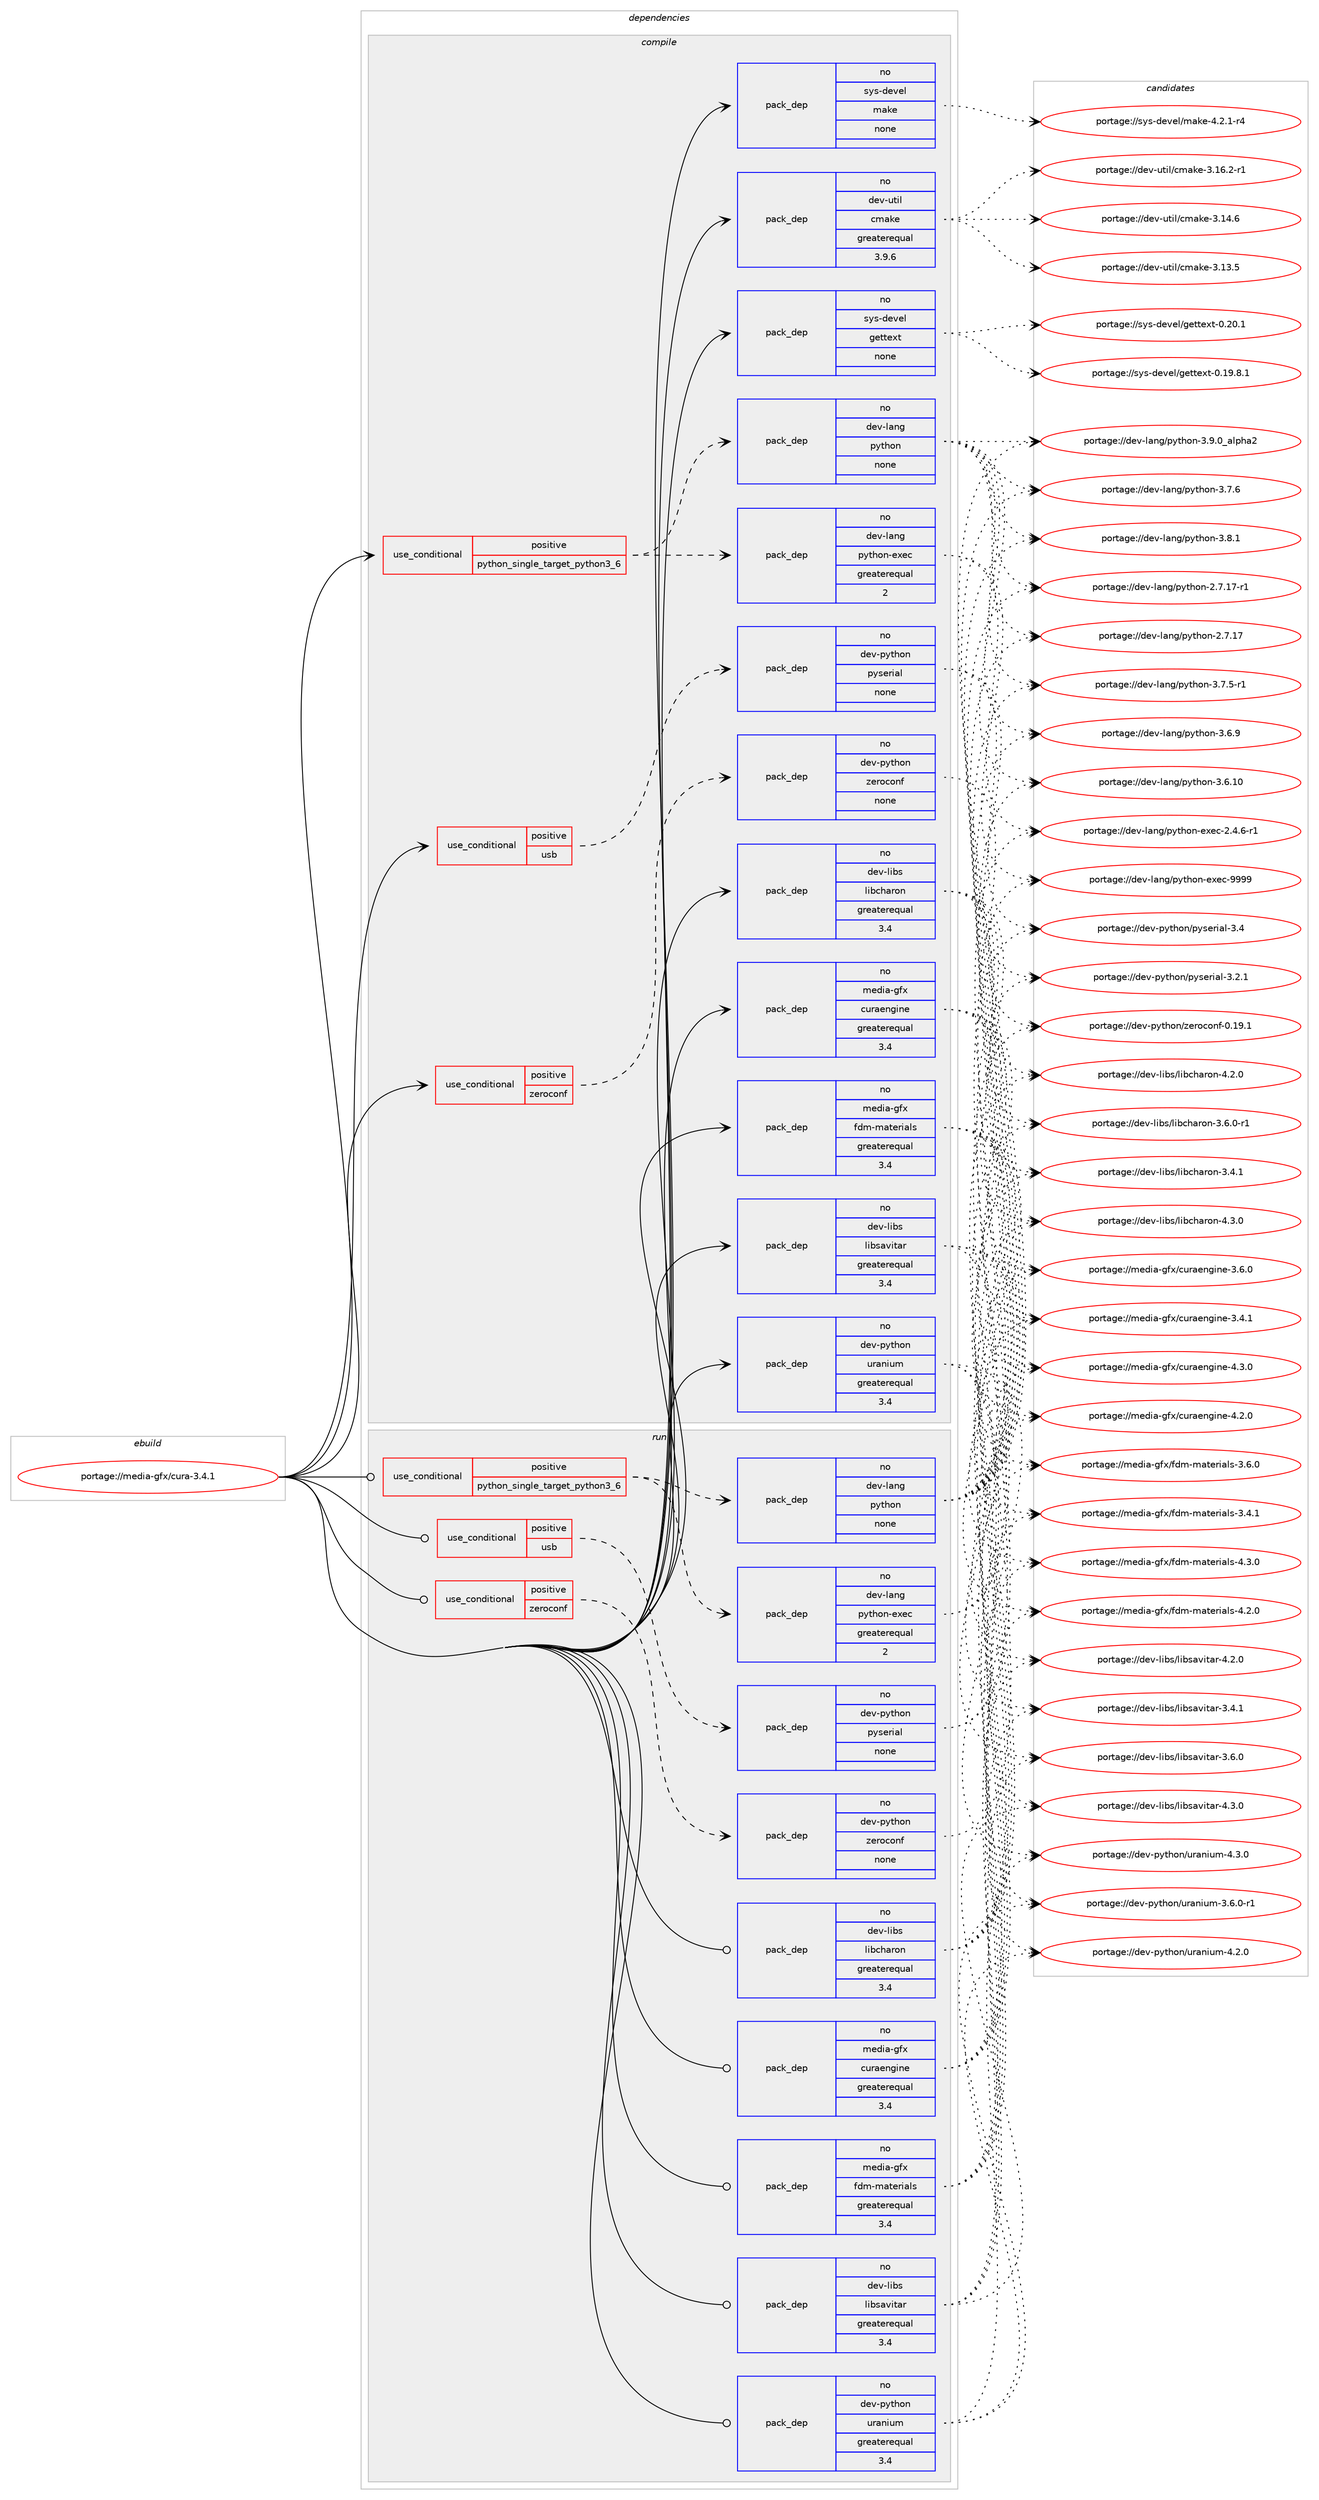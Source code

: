 digraph prolog {

# *************
# Graph options
# *************

newrank=true;
concentrate=true;
compound=true;
graph [rankdir=LR,fontname=Helvetica,fontsize=10,ranksep=1.5];#, ranksep=2.5, nodesep=0.2];
edge  [arrowhead=vee];
node  [fontname=Helvetica,fontsize=10];

# **********
# The ebuild
# **********

subgraph cluster_leftcol {
color=gray;
label=<<i>ebuild</i>>;
id [label="portage://media-gfx/cura-3.4.1", color=red, width=4, href="../media-gfx/cura-3.4.1.svg"];
}

# ****************
# The dependencies
# ****************

subgraph cluster_midcol {
color=gray;
label=<<i>dependencies</i>>;
subgraph cluster_compile {
fillcolor="#eeeeee";
style=filled;
label=<<i>compile</i>>;
subgraph cond51964 {
dependency226602 [label=<<TABLE BORDER="0" CELLBORDER="1" CELLSPACING="0" CELLPADDING="4"><TR><TD ROWSPAN="3" CELLPADDING="10">use_conditional</TD></TR><TR><TD>positive</TD></TR><TR><TD>python_single_target_python3_6</TD></TR></TABLE>>, shape=none, color=red];
subgraph pack171204 {
dependency226603 [label=<<TABLE BORDER="0" CELLBORDER="1" CELLSPACING="0" CELLPADDING="4" WIDTH="220"><TR><TD ROWSPAN="6" CELLPADDING="30">pack_dep</TD></TR><TR><TD WIDTH="110">no</TD></TR><TR><TD>dev-lang</TD></TR><TR><TD>python</TD></TR><TR><TD>none</TD></TR><TR><TD></TD></TR></TABLE>>, shape=none, color=blue];
}
dependency226602:e -> dependency226603:w [weight=20,style="dashed",arrowhead="vee"];
subgraph pack171205 {
dependency226604 [label=<<TABLE BORDER="0" CELLBORDER="1" CELLSPACING="0" CELLPADDING="4" WIDTH="220"><TR><TD ROWSPAN="6" CELLPADDING="30">pack_dep</TD></TR><TR><TD WIDTH="110">no</TD></TR><TR><TD>dev-lang</TD></TR><TR><TD>python-exec</TD></TR><TR><TD>greaterequal</TD></TR><TR><TD>2</TD></TR></TABLE>>, shape=none, color=blue];
}
dependency226602:e -> dependency226604:w [weight=20,style="dashed",arrowhead="vee"];
}
id:e -> dependency226602:w [weight=20,style="solid",arrowhead="vee"];
subgraph cond51965 {
dependency226605 [label=<<TABLE BORDER="0" CELLBORDER="1" CELLSPACING="0" CELLPADDING="4"><TR><TD ROWSPAN="3" CELLPADDING="10">use_conditional</TD></TR><TR><TD>positive</TD></TR><TR><TD>usb</TD></TR></TABLE>>, shape=none, color=red];
subgraph pack171206 {
dependency226606 [label=<<TABLE BORDER="0" CELLBORDER="1" CELLSPACING="0" CELLPADDING="4" WIDTH="220"><TR><TD ROWSPAN="6" CELLPADDING="30">pack_dep</TD></TR><TR><TD WIDTH="110">no</TD></TR><TR><TD>dev-python</TD></TR><TR><TD>pyserial</TD></TR><TR><TD>none</TD></TR><TR><TD></TD></TR></TABLE>>, shape=none, color=blue];
}
dependency226605:e -> dependency226606:w [weight=20,style="dashed",arrowhead="vee"];
}
id:e -> dependency226605:w [weight=20,style="solid",arrowhead="vee"];
subgraph cond51966 {
dependency226607 [label=<<TABLE BORDER="0" CELLBORDER="1" CELLSPACING="0" CELLPADDING="4"><TR><TD ROWSPAN="3" CELLPADDING="10">use_conditional</TD></TR><TR><TD>positive</TD></TR><TR><TD>zeroconf</TD></TR></TABLE>>, shape=none, color=red];
subgraph pack171207 {
dependency226608 [label=<<TABLE BORDER="0" CELLBORDER="1" CELLSPACING="0" CELLPADDING="4" WIDTH="220"><TR><TD ROWSPAN="6" CELLPADDING="30">pack_dep</TD></TR><TR><TD WIDTH="110">no</TD></TR><TR><TD>dev-python</TD></TR><TR><TD>zeroconf</TD></TR><TR><TD>none</TD></TR><TR><TD></TD></TR></TABLE>>, shape=none, color=blue];
}
dependency226607:e -> dependency226608:w [weight=20,style="dashed",arrowhead="vee"];
}
id:e -> dependency226607:w [weight=20,style="solid",arrowhead="vee"];
subgraph pack171208 {
dependency226609 [label=<<TABLE BORDER="0" CELLBORDER="1" CELLSPACING="0" CELLPADDING="4" WIDTH="220"><TR><TD ROWSPAN="6" CELLPADDING="30">pack_dep</TD></TR><TR><TD WIDTH="110">no</TD></TR><TR><TD>dev-libs</TD></TR><TR><TD>libcharon</TD></TR><TR><TD>greaterequal</TD></TR><TR><TD>3.4</TD></TR></TABLE>>, shape=none, color=blue];
}
id:e -> dependency226609:w [weight=20,style="solid",arrowhead="vee"];
subgraph pack171209 {
dependency226610 [label=<<TABLE BORDER="0" CELLBORDER="1" CELLSPACING="0" CELLPADDING="4" WIDTH="220"><TR><TD ROWSPAN="6" CELLPADDING="30">pack_dep</TD></TR><TR><TD WIDTH="110">no</TD></TR><TR><TD>dev-libs</TD></TR><TR><TD>libsavitar</TD></TR><TR><TD>greaterequal</TD></TR><TR><TD>3.4</TD></TR></TABLE>>, shape=none, color=blue];
}
id:e -> dependency226610:w [weight=20,style="solid",arrowhead="vee"];
subgraph pack171210 {
dependency226611 [label=<<TABLE BORDER="0" CELLBORDER="1" CELLSPACING="0" CELLPADDING="4" WIDTH="220"><TR><TD ROWSPAN="6" CELLPADDING="30">pack_dep</TD></TR><TR><TD WIDTH="110">no</TD></TR><TR><TD>dev-python</TD></TR><TR><TD>uranium</TD></TR><TR><TD>greaterequal</TD></TR><TR><TD>3.4</TD></TR></TABLE>>, shape=none, color=blue];
}
id:e -> dependency226611:w [weight=20,style="solid",arrowhead="vee"];
subgraph pack171211 {
dependency226612 [label=<<TABLE BORDER="0" CELLBORDER="1" CELLSPACING="0" CELLPADDING="4" WIDTH="220"><TR><TD ROWSPAN="6" CELLPADDING="30">pack_dep</TD></TR><TR><TD WIDTH="110">no</TD></TR><TR><TD>dev-util</TD></TR><TR><TD>cmake</TD></TR><TR><TD>greaterequal</TD></TR><TR><TD>3.9.6</TD></TR></TABLE>>, shape=none, color=blue];
}
id:e -> dependency226612:w [weight=20,style="solid",arrowhead="vee"];
subgraph pack171212 {
dependency226613 [label=<<TABLE BORDER="0" CELLBORDER="1" CELLSPACING="0" CELLPADDING="4" WIDTH="220"><TR><TD ROWSPAN="6" CELLPADDING="30">pack_dep</TD></TR><TR><TD WIDTH="110">no</TD></TR><TR><TD>media-gfx</TD></TR><TR><TD>curaengine</TD></TR><TR><TD>greaterequal</TD></TR><TR><TD>3.4</TD></TR></TABLE>>, shape=none, color=blue];
}
id:e -> dependency226613:w [weight=20,style="solid",arrowhead="vee"];
subgraph pack171213 {
dependency226614 [label=<<TABLE BORDER="0" CELLBORDER="1" CELLSPACING="0" CELLPADDING="4" WIDTH="220"><TR><TD ROWSPAN="6" CELLPADDING="30">pack_dep</TD></TR><TR><TD WIDTH="110">no</TD></TR><TR><TD>media-gfx</TD></TR><TR><TD>fdm-materials</TD></TR><TR><TD>greaterequal</TD></TR><TR><TD>3.4</TD></TR></TABLE>>, shape=none, color=blue];
}
id:e -> dependency226614:w [weight=20,style="solid",arrowhead="vee"];
subgraph pack171214 {
dependency226615 [label=<<TABLE BORDER="0" CELLBORDER="1" CELLSPACING="0" CELLPADDING="4" WIDTH="220"><TR><TD ROWSPAN="6" CELLPADDING="30">pack_dep</TD></TR><TR><TD WIDTH="110">no</TD></TR><TR><TD>sys-devel</TD></TR><TR><TD>gettext</TD></TR><TR><TD>none</TD></TR><TR><TD></TD></TR></TABLE>>, shape=none, color=blue];
}
id:e -> dependency226615:w [weight=20,style="solid",arrowhead="vee"];
subgraph pack171215 {
dependency226616 [label=<<TABLE BORDER="0" CELLBORDER="1" CELLSPACING="0" CELLPADDING="4" WIDTH="220"><TR><TD ROWSPAN="6" CELLPADDING="30">pack_dep</TD></TR><TR><TD WIDTH="110">no</TD></TR><TR><TD>sys-devel</TD></TR><TR><TD>make</TD></TR><TR><TD>none</TD></TR><TR><TD></TD></TR></TABLE>>, shape=none, color=blue];
}
id:e -> dependency226616:w [weight=20,style="solid",arrowhead="vee"];
}
subgraph cluster_compileandrun {
fillcolor="#eeeeee";
style=filled;
label=<<i>compile and run</i>>;
}
subgraph cluster_run {
fillcolor="#eeeeee";
style=filled;
label=<<i>run</i>>;
subgraph cond51967 {
dependency226617 [label=<<TABLE BORDER="0" CELLBORDER="1" CELLSPACING="0" CELLPADDING="4"><TR><TD ROWSPAN="3" CELLPADDING="10">use_conditional</TD></TR><TR><TD>positive</TD></TR><TR><TD>python_single_target_python3_6</TD></TR></TABLE>>, shape=none, color=red];
subgraph pack171216 {
dependency226618 [label=<<TABLE BORDER="0" CELLBORDER="1" CELLSPACING="0" CELLPADDING="4" WIDTH="220"><TR><TD ROWSPAN="6" CELLPADDING="30">pack_dep</TD></TR><TR><TD WIDTH="110">no</TD></TR><TR><TD>dev-lang</TD></TR><TR><TD>python</TD></TR><TR><TD>none</TD></TR><TR><TD></TD></TR></TABLE>>, shape=none, color=blue];
}
dependency226617:e -> dependency226618:w [weight=20,style="dashed",arrowhead="vee"];
subgraph pack171217 {
dependency226619 [label=<<TABLE BORDER="0" CELLBORDER="1" CELLSPACING="0" CELLPADDING="4" WIDTH="220"><TR><TD ROWSPAN="6" CELLPADDING="30">pack_dep</TD></TR><TR><TD WIDTH="110">no</TD></TR><TR><TD>dev-lang</TD></TR><TR><TD>python-exec</TD></TR><TR><TD>greaterequal</TD></TR><TR><TD>2</TD></TR></TABLE>>, shape=none, color=blue];
}
dependency226617:e -> dependency226619:w [weight=20,style="dashed",arrowhead="vee"];
}
id:e -> dependency226617:w [weight=20,style="solid",arrowhead="odot"];
subgraph cond51968 {
dependency226620 [label=<<TABLE BORDER="0" CELLBORDER="1" CELLSPACING="0" CELLPADDING="4"><TR><TD ROWSPAN="3" CELLPADDING="10">use_conditional</TD></TR><TR><TD>positive</TD></TR><TR><TD>usb</TD></TR></TABLE>>, shape=none, color=red];
subgraph pack171218 {
dependency226621 [label=<<TABLE BORDER="0" CELLBORDER="1" CELLSPACING="0" CELLPADDING="4" WIDTH="220"><TR><TD ROWSPAN="6" CELLPADDING="30">pack_dep</TD></TR><TR><TD WIDTH="110">no</TD></TR><TR><TD>dev-python</TD></TR><TR><TD>pyserial</TD></TR><TR><TD>none</TD></TR><TR><TD></TD></TR></TABLE>>, shape=none, color=blue];
}
dependency226620:e -> dependency226621:w [weight=20,style="dashed",arrowhead="vee"];
}
id:e -> dependency226620:w [weight=20,style="solid",arrowhead="odot"];
subgraph cond51969 {
dependency226622 [label=<<TABLE BORDER="0" CELLBORDER="1" CELLSPACING="0" CELLPADDING="4"><TR><TD ROWSPAN="3" CELLPADDING="10">use_conditional</TD></TR><TR><TD>positive</TD></TR><TR><TD>zeroconf</TD></TR></TABLE>>, shape=none, color=red];
subgraph pack171219 {
dependency226623 [label=<<TABLE BORDER="0" CELLBORDER="1" CELLSPACING="0" CELLPADDING="4" WIDTH="220"><TR><TD ROWSPAN="6" CELLPADDING="30">pack_dep</TD></TR><TR><TD WIDTH="110">no</TD></TR><TR><TD>dev-python</TD></TR><TR><TD>zeroconf</TD></TR><TR><TD>none</TD></TR><TR><TD></TD></TR></TABLE>>, shape=none, color=blue];
}
dependency226622:e -> dependency226623:w [weight=20,style="dashed",arrowhead="vee"];
}
id:e -> dependency226622:w [weight=20,style="solid",arrowhead="odot"];
subgraph pack171220 {
dependency226624 [label=<<TABLE BORDER="0" CELLBORDER="1" CELLSPACING="0" CELLPADDING="4" WIDTH="220"><TR><TD ROWSPAN="6" CELLPADDING="30">pack_dep</TD></TR><TR><TD WIDTH="110">no</TD></TR><TR><TD>dev-libs</TD></TR><TR><TD>libcharon</TD></TR><TR><TD>greaterequal</TD></TR><TR><TD>3.4</TD></TR></TABLE>>, shape=none, color=blue];
}
id:e -> dependency226624:w [weight=20,style="solid",arrowhead="odot"];
subgraph pack171221 {
dependency226625 [label=<<TABLE BORDER="0" CELLBORDER="1" CELLSPACING="0" CELLPADDING="4" WIDTH="220"><TR><TD ROWSPAN="6" CELLPADDING="30">pack_dep</TD></TR><TR><TD WIDTH="110">no</TD></TR><TR><TD>dev-libs</TD></TR><TR><TD>libsavitar</TD></TR><TR><TD>greaterequal</TD></TR><TR><TD>3.4</TD></TR></TABLE>>, shape=none, color=blue];
}
id:e -> dependency226625:w [weight=20,style="solid",arrowhead="odot"];
subgraph pack171222 {
dependency226626 [label=<<TABLE BORDER="0" CELLBORDER="1" CELLSPACING="0" CELLPADDING="4" WIDTH="220"><TR><TD ROWSPAN="6" CELLPADDING="30">pack_dep</TD></TR><TR><TD WIDTH="110">no</TD></TR><TR><TD>dev-python</TD></TR><TR><TD>uranium</TD></TR><TR><TD>greaterequal</TD></TR><TR><TD>3.4</TD></TR></TABLE>>, shape=none, color=blue];
}
id:e -> dependency226626:w [weight=20,style="solid",arrowhead="odot"];
subgraph pack171223 {
dependency226627 [label=<<TABLE BORDER="0" CELLBORDER="1" CELLSPACING="0" CELLPADDING="4" WIDTH="220"><TR><TD ROWSPAN="6" CELLPADDING="30">pack_dep</TD></TR><TR><TD WIDTH="110">no</TD></TR><TR><TD>media-gfx</TD></TR><TR><TD>curaengine</TD></TR><TR><TD>greaterequal</TD></TR><TR><TD>3.4</TD></TR></TABLE>>, shape=none, color=blue];
}
id:e -> dependency226627:w [weight=20,style="solid",arrowhead="odot"];
subgraph pack171224 {
dependency226628 [label=<<TABLE BORDER="0" CELLBORDER="1" CELLSPACING="0" CELLPADDING="4" WIDTH="220"><TR><TD ROWSPAN="6" CELLPADDING="30">pack_dep</TD></TR><TR><TD WIDTH="110">no</TD></TR><TR><TD>media-gfx</TD></TR><TR><TD>fdm-materials</TD></TR><TR><TD>greaterequal</TD></TR><TR><TD>3.4</TD></TR></TABLE>>, shape=none, color=blue];
}
id:e -> dependency226628:w [weight=20,style="solid",arrowhead="odot"];
}
}

# **************
# The candidates
# **************

subgraph cluster_choices {
rank=same;
color=gray;
label=<<i>candidates</i>>;

subgraph choice171204 {
color=black;
nodesep=1;
choice10010111845108971101034711212111610411111045514657464895971081121049750 [label="portage://dev-lang/python-3.9.0_alpha2", color=red, width=4,href="../dev-lang/python-3.9.0_alpha2.svg"];
choice100101118451089711010347112121116104111110455146564649 [label="portage://dev-lang/python-3.8.1", color=red, width=4,href="../dev-lang/python-3.8.1.svg"];
choice100101118451089711010347112121116104111110455146554654 [label="portage://dev-lang/python-3.7.6", color=red, width=4,href="../dev-lang/python-3.7.6.svg"];
choice1001011184510897110103471121211161041111104551465546534511449 [label="portage://dev-lang/python-3.7.5-r1", color=red, width=4,href="../dev-lang/python-3.7.5-r1.svg"];
choice100101118451089711010347112121116104111110455146544657 [label="portage://dev-lang/python-3.6.9", color=red, width=4,href="../dev-lang/python-3.6.9.svg"];
choice10010111845108971101034711212111610411111045514654464948 [label="portage://dev-lang/python-3.6.10", color=red, width=4,href="../dev-lang/python-3.6.10.svg"];
choice100101118451089711010347112121116104111110455046554649554511449 [label="portage://dev-lang/python-2.7.17-r1", color=red, width=4,href="../dev-lang/python-2.7.17-r1.svg"];
choice10010111845108971101034711212111610411111045504655464955 [label="portage://dev-lang/python-2.7.17", color=red, width=4,href="../dev-lang/python-2.7.17.svg"];
dependency226603:e -> choice10010111845108971101034711212111610411111045514657464895971081121049750:w [style=dotted,weight="100"];
dependency226603:e -> choice100101118451089711010347112121116104111110455146564649:w [style=dotted,weight="100"];
dependency226603:e -> choice100101118451089711010347112121116104111110455146554654:w [style=dotted,weight="100"];
dependency226603:e -> choice1001011184510897110103471121211161041111104551465546534511449:w [style=dotted,weight="100"];
dependency226603:e -> choice100101118451089711010347112121116104111110455146544657:w [style=dotted,weight="100"];
dependency226603:e -> choice10010111845108971101034711212111610411111045514654464948:w [style=dotted,weight="100"];
dependency226603:e -> choice100101118451089711010347112121116104111110455046554649554511449:w [style=dotted,weight="100"];
dependency226603:e -> choice10010111845108971101034711212111610411111045504655464955:w [style=dotted,weight="100"];
}
subgraph choice171205 {
color=black;
nodesep=1;
choice10010111845108971101034711212111610411111045101120101994557575757 [label="portage://dev-lang/python-exec-9999", color=red, width=4,href="../dev-lang/python-exec-9999.svg"];
choice10010111845108971101034711212111610411111045101120101994550465246544511449 [label="portage://dev-lang/python-exec-2.4.6-r1", color=red, width=4,href="../dev-lang/python-exec-2.4.6-r1.svg"];
dependency226604:e -> choice10010111845108971101034711212111610411111045101120101994557575757:w [style=dotted,weight="100"];
dependency226604:e -> choice10010111845108971101034711212111610411111045101120101994550465246544511449:w [style=dotted,weight="100"];
}
subgraph choice171206 {
color=black;
nodesep=1;
choice10010111845112121116104111110471121211151011141059710845514652 [label="portage://dev-python/pyserial-3.4", color=red, width=4,href="../dev-python/pyserial-3.4.svg"];
choice100101118451121211161041111104711212111510111410597108455146504649 [label="portage://dev-python/pyserial-3.2.1", color=red, width=4,href="../dev-python/pyserial-3.2.1.svg"];
dependency226606:e -> choice10010111845112121116104111110471121211151011141059710845514652:w [style=dotted,weight="100"];
dependency226606:e -> choice100101118451121211161041111104711212111510111410597108455146504649:w [style=dotted,weight="100"];
}
subgraph choice171207 {
color=black;
nodesep=1;
choice10010111845112121116104111110471221011141119911111010245484649574649 [label="portage://dev-python/zeroconf-0.19.1", color=red, width=4,href="../dev-python/zeroconf-0.19.1.svg"];
dependency226608:e -> choice10010111845112121116104111110471221011141119911111010245484649574649:w [style=dotted,weight="100"];
}
subgraph choice171208 {
color=black;
nodesep=1;
choice100101118451081059811547108105989910497114111110455246514648 [label="portage://dev-libs/libcharon-4.3.0", color=red, width=4,href="../dev-libs/libcharon-4.3.0.svg"];
choice100101118451081059811547108105989910497114111110455246504648 [label="portage://dev-libs/libcharon-4.2.0", color=red, width=4,href="../dev-libs/libcharon-4.2.0.svg"];
choice1001011184510810598115471081059899104971141111104551465446484511449 [label="portage://dev-libs/libcharon-3.6.0-r1", color=red, width=4,href="../dev-libs/libcharon-3.6.0-r1.svg"];
choice100101118451081059811547108105989910497114111110455146524649 [label="portage://dev-libs/libcharon-3.4.1", color=red, width=4,href="../dev-libs/libcharon-3.4.1.svg"];
dependency226609:e -> choice100101118451081059811547108105989910497114111110455246514648:w [style=dotted,weight="100"];
dependency226609:e -> choice100101118451081059811547108105989910497114111110455246504648:w [style=dotted,weight="100"];
dependency226609:e -> choice1001011184510810598115471081059899104971141111104551465446484511449:w [style=dotted,weight="100"];
dependency226609:e -> choice100101118451081059811547108105989910497114111110455146524649:w [style=dotted,weight="100"];
}
subgraph choice171209 {
color=black;
nodesep=1;
choice100101118451081059811547108105981159711810511697114455246514648 [label="portage://dev-libs/libsavitar-4.3.0", color=red, width=4,href="../dev-libs/libsavitar-4.3.0.svg"];
choice100101118451081059811547108105981159711810511697114455246504648 [label="portage://dev-libs/libsavitar-4.2.0", color=red, width=4,href="../dev-libs/libsavitar-4.2.0.svg"];
choice100101118451081059811547108105981159711810511697114455146544648 [label="portage://dev-libs/libsavitar-3.6.0", color=red, width=4,href="../dev-libs/libsavitar-3.6.0.svg"];
choice100101118451081059811547108105981159711810511697114455146524649 [label="portage://dev-libs/libsavitar-3.4.1", color=red, width=4,href="../dev-libs/libsavitar-3.4.1.svg"];
dependency226610:e -> choice100101118451081059811547108105981159711810511697114455246514648:w [style=dotted,weight="100"];
dependency226610:e -> choice100101118451081059811547108105981159711810511697114455246504648:w [style=dotted,weight="100"];
dependency226610:e -> choice100101118451081059811547108105981159711810511697114455146544648:w [style=dotted,weight="100"];
dependency226610:e -> choice100101118451081059811547108105981159711810511697114455146524649:w [style=dotted,weight="100"];
}
subgraph choice171210 {
color=black;
nodesep=1;
choice100101118451121211161041111104711711497110105117109455246514648 [label="portage://dev-python/uranium-4.3.0", color=red, width=4,href="../dev-python/uranium-4.3.0.svg"];
choice100101118451121211161041111104711711497110105117109455246504648 [label="portage://dev-python/uranium-4.2.0", color=red, width=4,href="../dev-python/uranium-4.2.0.svg"];
choice1001011184511212111610411111047117114971101051171094551465446484511449 [label="portage://dev-python/uranium-3.6.0-r1", color=red, width=4,href="../dev-python/uranium-3.6.0-r1.svg"];
dependency226611:e -> choice100101118451121211161041111104711711497110105117109455246514648:w [style=dotted,weight="100"];
dependency226611:e -> choice100101118451121211161041111104711711497110105117109455246504648:w [style=dotted,weight="100"];
dependency226611:e -> choice1001011184511212111610411111047117114971101051171094551465446484511449:w [style=dotted,weight="100"];
}
subgraph choice171211 {
color=black;
nodesep=1;
choice10010111845117116105108479910997107101455146495446504511449 [label="portage://dev-util/cmake-3.16.2-r1", color=red, width=4,href="../dev-util/cmake-3.16.2-r1.svg"];
choice1001011184511711610510847991099710710145514649524654 [label="portage://dev-util/cmake-3.14.6", color=red, width=4,href="../dev-util/cmake-3.14.6.svg"];
choice1001011184511711610510847991099710710145514649514653 [label="portage://dev-util/cmake-3.13.5", color=red, width=4,href="../dev-util/cmake-3.13.5.svg"];
dependency226612:e -> choice10010111845117116105108479910997107101455146495446504511449:w [style=dotted,weight="100"];
dependency226612:e -> choice1001011184511711610510847991099710710145514649524654:w [style=dotted,weight="100"];
dependency226612:e -> choice1001011184511711610510847991099710710145514649514653:w [style=dotted,weight="100"];
}
subgraph choice171212 {
color=black;
nodesep=1;
choice1091011001059745103102120479911711497101110103105110101455246514648 [label="portage://media-gfx/curaengine-4.3.0", color=red, width=4,href="../media-gfx/curaengine-4.3.0.svg"];
choice1091011001059745103102120479911711497101110103105110101455246504648 [label="portage://media-gfx/curaengine-4.2.0", color=red, width=4,href="../media-gfx/curaengine-4.2.0.svg"];
choice1091011001059745103102120479911711497101110103105110101455146544648 [label="portage://media-gfx/curaengine-3.6.0", color=red, width=4,href="../media-gfx/curaengine-3.6.0.svg"];
choice1091011001059745103102120479911711497101110103105110101455146524649 [label="portage://media-gfx/curaengine-3.4.1", color=red, width=4,href="../media-gfx/curaengine-3.4.1.svg"];
dependency226613:e -> choice1091011001059745103102120479911711497101110103105110101455246514648:w [style=dotted,weight="100"];
dependency226613:e -> choice1091011001059745103102120479911711497101110103105110101455246504648:w [style=dotted,weight="100"];
dependency226613:e -> choice1091011001059745103102120479911711497101110103105110101455146544648:w [style=dotted,weight="100"];
dependency226613:e -> choice1091011001059745103102120479911711497101110103105110101455146524649:w [style=dotted,weight="100"];
}
subgraph choice171213 {
color=black;
nodesep=1;
choice109101100105974510310212047102100109451099711610111410597108115455246514648 [label="portage://media-gfx/fdm-materials-4.3.0", color=red, width=4,href="../media-gfx/fdm-materials-4.3.0.svg"];
choice109101100105974510310212047102100109451099711610111410597108115455246504648 [label="portage://media-gfx/fdm-materials-4.2.0", color=red, width=4,href="../media-gfx/fdm-materials-4.2.0.svg"];
choice109101100105974510310212047102100109451099711610111410597108115455146544648 [label="portage://media-gfx/fdm-materials-3.6.0", color=red, width=4,href="../media-gfx/fdm-materials-3.6.0.svg"];
choice109101100105974510310212047102100109451099711610111410597108115455146524649 [label="portage://media-gfx/fdm-materials-3.4.1", color=red, width=4,href="../media-gfx/fdm-materials-3.4.1.svg"];
dependency226614:e -> choice109101100105974510310212047102100109451099711610111410597108115455246514648:w [style=dotted,weight="100"];
dependency226614:e -> choice109101100105974510310212047102100109451099711610111410597108115455246504648:w [style=dotted,weight="100"];
dependency226614:e -> choice109101100105974510310212047102100109451099711610111410597108115455146544648:w [style=dotted,weight="100"];
dependency226614:e -> choice109101100105974510310212047102100109451099711610111410597108115455146524649:w [style=dotted,weight="100"];
}
subgraph choice171214 {
color=black;
nodesep=1;
choice115121115451001011181011084710310111611610112011645484650484649 [label="portage://sys-devel/gettext-0.20.1", color=red, width=4,href="../sys-devel/gettext-0.20.1.svg"];
choice1151211154510010111810110847103101116116101120116454846495746564649 [label="portage://sys-devel/gettext-0.19.8.1", color=red, width=4,href="../sys-devel/gettext-0.19.8.1.svg"];
dependency226615:e -> choice115121115451001011181011084710310111611610112011645484650484649:w [style=dotted,weight="100"];
dependency226615:e -> choice1151211154510010111810110847103101116116101120116454846495746564649:w [style=dotted,weight="100"];
}
subgraph choice171215 {
color=black;
nodesep=1;
choice1151211154510010111810110847109971071014552465046494511452 [label="portage://sys-devel/make-4.2.1-r4", color=red, width=4,href="../sys-devel/make-4.2.1-r4.svg"];
dependency226616:e -> choice1151211154510010111810110847109971071014552465046494511452:w [style=dotted,weight="100"];
}
subgraph choice171216 {
color=black;
nodesep=1;
choice10010111845108971101034711212111610411111045514657464895971081121049750 [label="portage://dev-lang/python-3.9.0_alpha2", color=red, width=4,href="../dev-lang/python-3.9.0_alpha2.svg"];
choice100101118451089711010347112121116104111110455146564649 [label="portage://dev-lang/python-3.8.1", color=red, width=4,href="../dev-lang/python-3.8.1.svg"];
choice100101118451089711010347112121116104111110455146554654 [label="portage://dev-lang/python-3.7.6", color=red, width=4,href="../dev-lang/python-3.7.6.svg"];
choice1001011184510897110103471121211161041111104551465546534511449 [label="portage://dev-lang/python-3.7.5-r1", color=red, width=4,href="../dev-lang/python-3.7.5-r1.svg"];
choice100101118451089711010347112121116104111110455146544657 [label="portage://dev-lang/python-3.6.9", color=red, width=4,href="../dev-lang/python-3.6.9.svg"];
choice10010111845108971101034711212111610411111045514654464948 [label="portage://dev-lang/python-3.6.10", color=red, width=4,href="../dev-lang/python-3.6.10.svg"];
choice100101118451089711010347112121116104111110455046554649554511449 [label="portage://dev-lang/python-2.7.17-r1", color=red, width=4,href="../dev-lang/python-2.7.17-r1.svg"];
choice10010111845108971101034711212111610411111045504655464955 [label="portage://dev-lang/python-2.7.17", color=red, width=4,href="../dev-lang/python-2.7.17.svg"];
dependency226618:e -> choice10010111845108971101034711212111610411111045514657464895971081121049750:w [style=dotted,weight="100"];
dependency226618:e -> choice100101118451089711010347112121116104111110455146564649:w [style=dotted,weight="100"];
dependency226618:e -> choice100101118451089711010347112121116104111110455146554654:w [style=dotted,weight="100"];
dependency226618:e -> choice1001011184510897110103471121211161041111104551465546534511449:w [style=dotted,weight="100"];
dependency226618:e -> choice100101118451089711010347112121116104111110455146544657:w [style=dotted,weight="100"];
dependency226618:e -> choice10010111845108971101034711212111610411111045514654464948:w [style=dotted,weight="100"];
dependency226618:e -> choice100101118451089711010347112121116104111110455046554649554511449:w [style=dotted,weight="100"];
dependency226618:e -> choice10010111845108971101034711212111610411111045504655464955:w [style=dotted,weight="100"];
}
subgraph choice171217 {
color=black;
nodesep=1;
choice10010111845108971101034711212111610411111045101120101994557575757 [label="portage://dev-lang/python-exec-9999", color=red, width=4,href="../dev-lang/python-exec-9999.svg"];
choice10010111845108971101034711212111610411111045101120101994550465246544511449 [label="portage://dev-lang/python-exec-2.4.6-r1", color=red, width=4,href="../dev-lang/python-exec-2.4.6-r1.svg"];
dependency226619:e -> choice10010111845108971101034711212111610411111045101120101994557575757:w [style=dotted,weight="100"];
dependency226619:e -> choice10010111845108971101034711212111610411111045101120101994550465246544511449:w [style=dotted,weight="100"];
}
subgraph choice171218 {
color=black;
nodesep=1;
choice10010111845112121116104111110471121211151011141059710845514652 [label="portage://dev-python/pyserial-3.4", color=red, width=4,href="../dev-python/pyserial-3.4.svg"];
choice100101118451121211161041111104711212111510111410597108455146504649 [label="portage://dev-python/pyserial-3.2.1", color=red, width=4,href="../dev-python/pyserial-3.2.1.svg"];
dependency226621:e -> choice10010111845112121116104111110471121211151011141059710845514652:w [style=dotted,weight="100"];
dependency226621:e -> choice100101118451121211161041111104711212111510111410597108455146504649:w [style=dotted,weight="100"];
}
subgraph choice171219 {
color=black;
nodesep=1;
choice10010111845112121116104111110471221011141119911111010245484649574649 [label="portage://dev-python/zeroconf-0.19.1", color=red, width=4,href="../dev-python/zeroconf-0.19.1.svg"];
dependency226623:e -> choice10010111845112121116104111110471221011141119911111010245484649574649:w [style=dotted,weight="100"];
}
subgraph choice171220 {
color=black;
nodesep=1;
choice100101118451081059811547108105989910497114111110455246514648 [label="portage://dev-libs/libcharon-4.3.0", color=red, width=4,href="../dev-libs/libcharon-4.3.0.svg"];
choice100101118451081059811547108105989910497114111110455246504648 [label="portage://dev-libs/libcharon-4.2.0", color=red, width=4,href="../dev-libs/libcharon-4.2.0.svg"];
choice1001011184510810598115471081059899104971141111104551465446484511449 [label="portage://dev-libs/libcharon-3.6.0-r1", color=red, width=4,href="../dev-libs/libcharon-3.6.0-r1.svg"];
choice100101118451081059811547108105989910497114111110455146524649 [label="portage://dev-libs/libcharon-3.4.1", color=red, width=4,href="../dev-libs/libcharon-3.4.1.svg"];
dependency226624:e -> choice100101118451081059811547108105989910497114111110455246514648:w [style=dotted,weight="100"];
dependency226624:e -> choice100101118451081059811547108105989910497114111110455246504648:w [style=dotted,weight="100"];
dependency226624:e -> choice1001011184510810598115471081059899104971141111104551465446484511449:w [style=dotted,weight="100"];
dependency226624:e -> choice100101118451081059811547108105989910497114111110455146524649:w [style=dotted,weight="100"];
}
subgraph choice171221 {
color=black;
nodesep=1;
choice100101118451081059811547108105981159711810511697114455246514648 [label="portage://dev-libs/libsavitar-4.3.0", color=red, width=4,href="../dev-libs/libsavitar-4.3.0.svg"];
choice100101118451081059811547108105981159711810511697114455246504648 [label="portage://dev-libs/libsavitar-4.2.0", color=red, width=4,href="../dev-libs/libsavitar-4.2.0.svg"];
choice100101118451081059811547108105981159711810511697114455146544648 [label="portage://dev-libs/libsavitar-3.6.0", color=red, width=4,href="../dev-libs/libsavitar-3.6.0.svg"];
choice100101118451081059811547108105981159711810511697114455146524649 [label="portage://dev-libs/libsavitar-3.4.1", color=red, width=4,href="../dev-libs/libsavitar-3.4.1.svg"];
dependency226625:e -> choice100101118451081059811547108105981159711810511697114455246514648:w [style=dotted,weight="100"];
dependency226625:e -> choice100101118451081059811547108105981159711810511697114455246504648:w [style=dotted,weight="100"];
dependency226625:e -> choice100101118451081059811547108105981159711810511697114455146544648:w [style=dotted,weight="100"];
dependency226625:e -> choice100101118451081059811547108105981159711810511697114455146524649:w [style=dotted,weight="100"];
}
subgraph choice171222 {
color=black;
nodesep=1;
choice100101118451121211161041111104711711497110105117109455246514648 [label="portage://dev-python/uranium-4.3.0", color=red, width=4,href="../dev-python/uranium-4.3.0.svg"];
choice100101118451121211161041111104711711497110105117109455246504648 [label="portage://dev-python/uranium-4.2.0", color=red, width=4,href="../dev-python/uranium-4.2.0.svg"];
choice1001011184511212111610411111047117114971101051171094551465446484511449 [label="portage://dev-python/uranium-3.6.0-r1", color=red, width=4,href="../dev-python/uranium-3.6.0-r1.svg"];
dependency226626:e -> choice100101118451121211161041111104711711497110105117109455246514648:w [style=dotted,weight="100"];
dependency226626:e -> choice100101118451121211161041111104711711497110105117109455246504648:w [style=dotted,weight="100"];
dependency226626:e -> choice1001011184511212111610411111047117114971101051171094551465446484511449:w [style=dotted,weight="100"];
}
subgraph choice171223 {
color=black;
nodesep=1;
choice1091011001059745103102120479911711497101110103105110101455246514648 [label="portage://media-gfx/curaengine-4.3.0", color=red, width=4,href="../media-gfx/curaengine-4.3.0.svg"];
choice1091011001059745103102120479911711497101110103105110101455246504648 [label="portage://media-gfx/curaengine-4.2.0", color=red, width=4,href="../media-gfx/curaengine-4.2.0.svg"];
choice1091011001059745103102120479911711497101110103105110101455146544648 [label="portage://media-gfx/curaengine-3.6.0", color=red, width=4,href="../media-gfx/curaengine-3.6.0.svg"];
choice1091011001059745103102120479911711497101110103105110101455146524649 [label="portage://media-gfx/curaengine-3.4.1", color=red, width=4,href="../media-gfx/curaengine-3.4.1.svg"];
dependency226627:e -> choice1091011001059745103102120479911711497101110103105110101455246514648:w [style=dotted,weight="100"];
dependency226627:e -> choice1091011001059745103102120479911711497101110103105110101455246504648:w [style=dotted,weight="100"];
dependency226627:e -> choice1091011001059745103102120479911711497101110103105110101455146544648:w [style=dotted,weight="100"];
dependency226627:e -> choice1091011001059745103102120479911711497101110103105110101455146524649:w [style=dotted,weight="100"];
}
subgraph choice171224 {
color=black;
nodesep=1;
choice109101100105974510310212047102100109451099711610111410597108115455246514648 [label="portage://media-gfx/fdm-materials-4.3.0", color=red, width=4,href="../media-gfx/fdm-materials-4.3.0.svg"];
choice109101100105974510310212047102100109451099711610111410597108115455246504648 [label="portage://media-gfx/fdm-materials-4.2.0", color=red, width=4,href="../media-gfx/fdm-materials-4.2.0.svg"];
choice109101100105974510310212047102100109451099711610111410597108115455146544648 [label="portage://media-gfx/fdm-materials-3.6.0", color=red, width=4,href="../media-gfx/fdm-materials-3.6.0.svg"];
choice109101100105974510310212047102100109451099711610111410597108115455146524649 [label="portage://media-gfx/fdm-materials-3.4.1", color=red, width=4,href="../media-gfx/fdm-materials-3.4.1.svg"];
dependency226628:e -> choice109101100105974510310212047102100109451099711610111410597108115455246514648:w [style=dotted,weight="100"];
dependency226628:e -> choice109101100105974510310212047102100109451099711610111410597108115455246504648:w [style=dotted,weight="100"];
dependency226628:e -> choice109101100105974510310212047102100109451099711610111410597108115455146544648:w [style=dotted,weight="100"];
dependency226628:e -> choice109101100105974510310212047102100109451099711610111410597108115455146524649:w [style=dotted,weight="100"];
}
}

}
